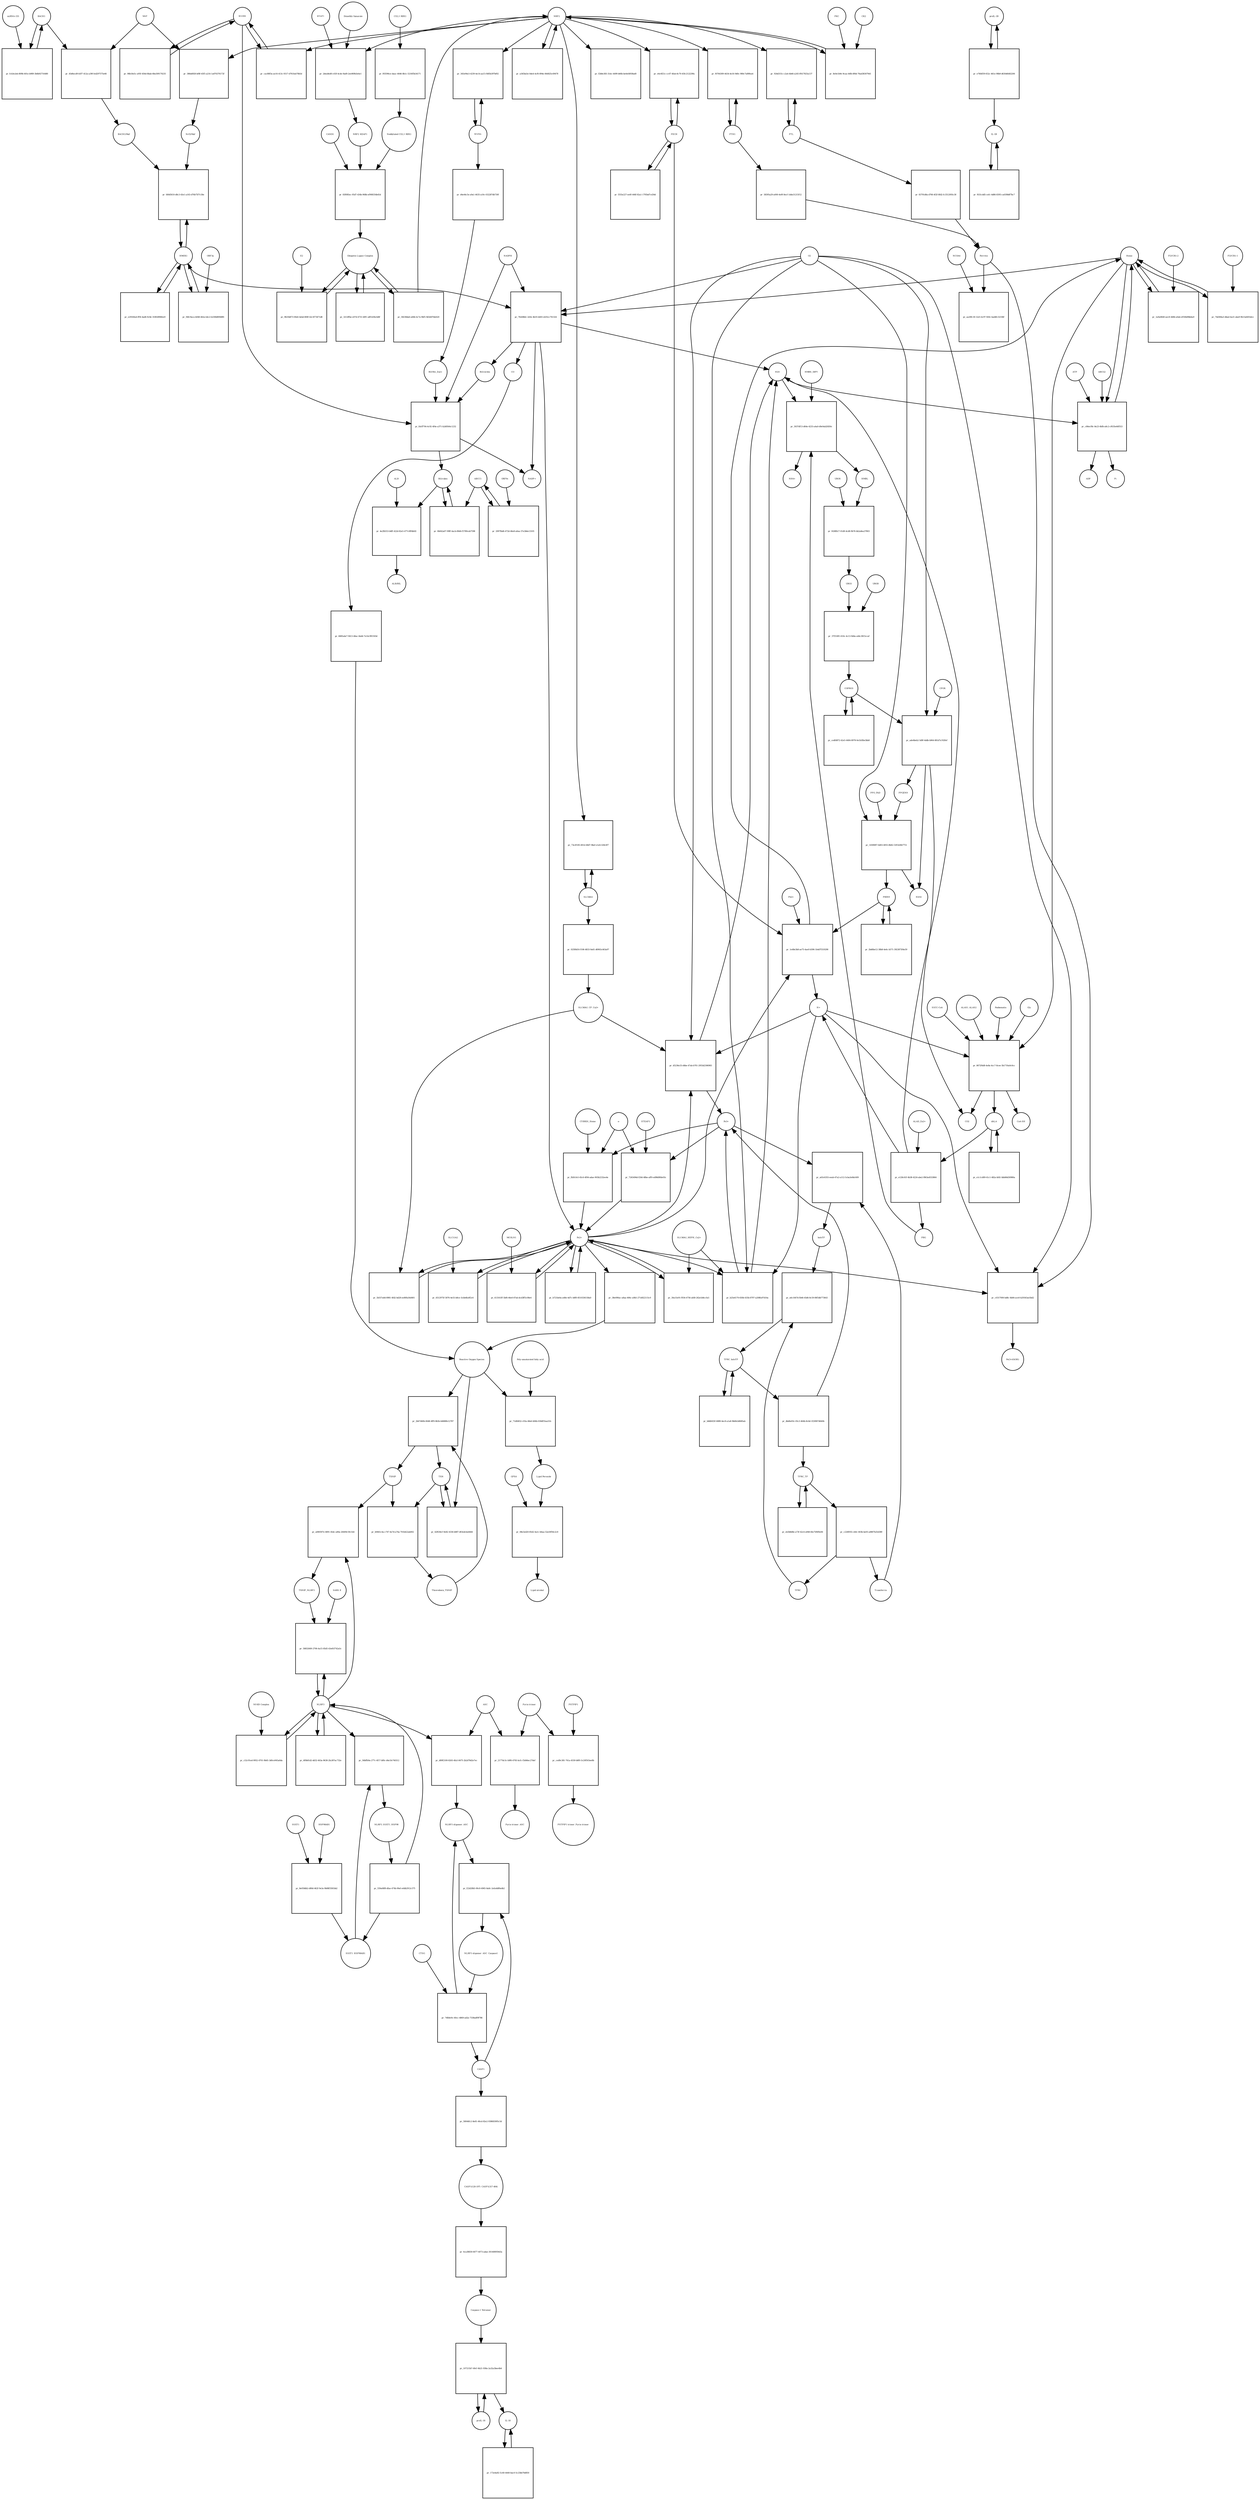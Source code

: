 strict digraph  {
Heme [annotation="urn_miriam_obo.chebi_CHEBI%3A30413", bipartite=0, cls="simple chemical", fontsize=4, label=Heme, shape=circle];
"pr_7feb9b6c-2d3e-4b35-b403-e435cc761324" [annotation="", bipartite=1, cls=process, fontsize=4, label="pr_7feb9b6c-2d3e-4b35-b403-e435cc761324", shape=square];
Biliverdin [annotation="urn_miriam_obo.chebi_CHEBI%3A17033", bipartite=0, cls="simple chemical", fontsize=4, label=Biliverdin, shape=circle];
HMOX1 [annotation="", bipartite=0, cls=macromolecule, fontsize=4, label=HMOX1, shape=circle];
O2 [annotation="urn_miriam_obo.chebi_CHEBI%3A15379", bipartite=0, cls="simple chemical", fontsize=4, label=O2, shape=circle];
NADPH [annotation="urn_miriam_obo.chebi_CHEBI%3A16474", bipartite=0, cls="simple chemical", fontsize=4, label=NADPH, shape=circle];
H2O [annotation="urn_miriam_obo.chebi_CHEBI%3A15377", bipartite=0, cls="simple chemical", fontsize=4, label=H2O, shape=circle];
"Fe2+" [annotation="urn_miriam_obo.chebi_CHEBI%3A29033", bipartite=0, cls="simple chemical", fontsize=4, label="Fe2+", shape=circle];
"NADP+" [annotation="urn_miriam_obo.chebi_CHEBI%3A18009", bipartite=0, cls="simple chemical", fontsize=4, label="NADP+", shape=circle];
CO [annotation="urn_miriam_obo.chebi_CHEBI%3A17245", bipartite=0, cls="simple chemical", fontsize=4, label=CO, shape=circle];
"pr_1a9a0640-aec8-448b-a0ab-ef504d9bb4a9" [annotation="", bipartite=1, cls=process, fontsize=4, label="pr_1a9a0640-aec8-448b-a0ab-ef504d9bb4a9", shape=square];
"FLVCR1-2" [annotation=urn_miriam_uniprot_Q9Y5Y0, bipartite=0, cls=macromolecule, fontsize=4, label="FLVCR1-2", shape=circle];
"pr_fdcff704-4c92-4f4e-a371-b2d0564c1232" [annotation="", bipartite=1, cls=process, fontsize=4, label="pr_fdcff704-4c92-4f4e-a371-b2d0564c1232", shape=square];
Bilirubin [annotation="urn_miriam_obo.chebi_CHEBI%3A16990", bipartite=0, cls="simple chemical", fontsize=4, label=Bilirubin, shape=circle];
BLVRB [annotation=urn_miriam_uniprot_P30043, bipartite=0, cls=macromolecule, fontsize=4, label=BLVRB, shape=circle];
"BLVRA_Zn2+" [annotation="urn_miriam_obo.chebi_CHEBI%3A29805|urn_miriam_uniprot_P53004", bipartite=0, cls=complex, fontsize=4, label="BLVRA_Zn2+", shape=circle];
"pr_0b042a07-99ff-4acb-89d4-f5789ceb7598" [annotation="", bipartite=1, cls=process, fontsize=4, label="pr_0b042a07-99ff-4acb-89d4-f5789ceb7598", shape=square];
ABCC1 [annotation="", bipartite=0, cls=macromolecule, fontsize=4, label=ABCC1, shape=circle];
"pr_4e2fb553-b6ff-422d-82e5-477c0ff4bfd1" [annotation="", bipartite=1, cls=process, fontsize=4, label="pr_4e2fb553-b6ff-422d-82e5-477c0ff4bfd1", shape=square];
ALB [annotation=urn_miriam_uniprot_P02768, bipartite=0, cls=macromolecule, fontsize=4, label=ALB, shape=circle];
"ALB/BIL" [annotation="urn_miriam_uniprot_P02768|urn_miriam_obo.chebi_CHEBI%3A16990", bipartite=0, cls=complex, fontsize=4, label="ALB/BIL", shape=circle];
NRF2 [annotation="", bipartite=0, cls=macromolecule, fontsize=4, label=NRF2, shape=circle];
"pr_386dd928-bf8f-45f5-a216-1a876376172f" [annotation="", bipartite=1, cls=process, fontsize=4, label="pr_386dd928-bf8f-45f5-a216-1a876376172f", shape=square];
MAF [annotation=urn_miriam_uniprot_O75444, bipartite=0, cls=macromolecule, fontsize=4, label=MAF, shape=circle];
"Nrf2/Maf" [annotation="", bipartite=0, cls=complex, fontsize=4, label="Nrf2/Maf", shape=circle];
"pr_45d6ecd9-b5f7-412a-a39f-fed297575e66" [annotation="", bipartite=1, cls=process, fontsize=4, label="pr_45d6ecd9-b5f7-412a-a39f-fed297575e66", shape=square];
BACH1 [annotation=urn_miriam_uniprot_O14867, bipartite=0, cls=macromolecule, fontsize=4, label=BACH1, shape=circle];
"BACH1/Maf" [annotation="", bipartite=0, cls=complex, fontsize=4, label="BACH1/Maf", shape=circle];
"pr_fcb3e2eb-809b-401e-b989-3b6b92716480" [annotation="", bipartite=1, cls=process, fontsize=4, label="pr_fcb3e2eb-809b-401e-b989-3b6b92716480", shape=square];
"miRNA-155" [annotation=urn_miriam_ncbigene_406947, bipartite=0, cls="nucleic acid feature", fontsize=4, label="miRNA-155", shape=circle];
"pr_fd0d5610-d8c3-43e1-a163-d76b75f7c58e" [annotation="", bipartite=1, cls=process, fontsize=4, label="pr_fd0d5610-d8c3-43e1-a163-d76b75f7c58e", shape=square];
PRIN9 [annotation="urn_miriam_obo.chebi_CHEBI%3A15430", bipartite=0, cls="simple chemical", fontsize=4, label=PRIN9, shape=circle];
"pr_1e48e3b8-ae75-4ae0-b596-1b4d7f319290" [annotation="", bipartite=1, cls=process, fontsize=4, label="pr_1e48e3b8-ae75-4ae0-b596-1b4d7f319290", shape=square];
FECH [annotation=urn_miriam_uniprot_P22830, bipartite=0, cls=macromolecule, fontsize=4, label=FECH, shape=circle];
"Pb2+" [annotation="urn_miriam_obo.chebi_CHEBI%3A27889", bipartite=0, cls="simple chemical", fontsize=4, label="Pb2+", shape=circle];
"H+" [annotation="urn_miriam_obo.chebi_CHEBI%3A15378", bipartite=0, cls="simple chemical", fontsize=4, label="H+", shape=circle];
"SUCC-CoA" [annotation="urn_miriam_obo.chebi_CHEBI%3A57292", bipartite=0, cls="simple chemical", fontsize=4, label="SUCC-CoA", shape=circle];
"pr_8672f4d8-4e8a-4cc7-8cee-5b1716a0c0cc" [annotation="", bipartite=1, cls=process, fontsize=4, label="pr_8672f4d8-4e8a-4cc7-8cee-5b1716a0c0cc", shape=square];
dALA [annotation="urn_miriam_obo.chebi_CHEBI%3A356416", bipartite=0, cls="simple chemical", fontsize=4, label=dALA, shape=circle];
ALAS1_ALAS2 [annotation="urn_miriam_uniprot_P13196|urn_miriam_uniprot_P22557", bipartite=0, cls=complex, fontsize=4, label=ALAS1_ALAS2, shape=circle];
Panhematin [annotation="urn_miriam_obo.chebi_CHEBI%3A50385", bipartite=0, cls="simple chemical", fontsize=4, label=Panhematin, shape=circle];
Gly [annotation="urn_miriam_obo.chebi_CHEBI%3A57305", bipartite=0, cls="simple chemical", fontsize=4, label=Gly, shape=circle];
"CoA-SH" [annotation="urn_miriam_obo.chebi_CHEBI%3A15346", bipartite=0, cls="simple chemical", fontsize=4, label="CoA-SH", shape=circle];
CO2 [annotation="urn_miriam_obo.chebi_CHEBI%3A16526", bipartite=0, cls="simple chemical", fontsize=4, label=CO2, shape=circle];
"pr_2dea8ed0-c63f-4cde-9ad9-2ee069b3e4e1" [annotation="", bipartite=1, cls=process, fontsize=4, label="pr_2dea8ed0-c63f-4cde-9ad9-2ee069b3e4e1", shape=square];
KEAP1 [annotation=urn_miriam_uniprot_Q14145, bipartite=0, cls=macromolecule, fontsize=4, label=KEAP1, shape=circle];
NRF2_KEAP1 [annotation="urn_miriam_uniprot_Q14145|urn_miriam_uniprot_Q16236", bipartite=0, cls=complex, fontsize=4, label=NRF2_KEAP1, shape=circle];
"Dimethly fumarate" [annotation="urn_miriam_obo.chebi_CHEBI%3A76004", bipartite=0, cls="simple chemical", fontsize=4, label="Dimethly fumarate", shape=circle];
"Ubiquitin Ligase Complex" [annotation="urn_miriam_uniprot_Q14145|urn_miriam_uniprot_Q15843|urn_miriam_uniprot_Q13618|urn_miriam_uniprot_P62877|urn_miriam_uniprot_Q16236|urn_miriam_uniprot_P0CG48|urn_miriam_pubmed_19940261|urn_miriam_interpro_IPR000608", bipartite=0, cls=complex, fontsize=4, label="Ubiquitin Ligase Complex", shape=circle];
"pr_3212ffbe-e07d-4731-b9f1-a8f1d3fa5d6f" [annotation="", bipartite=1, cls=process, fontsize=4, label="pr_3212ffbe-e07d-4731-b9f1-a8f1d3fa5d6f", shape=square];
"pr_e128c61f-4b38-4224-abe2-f863a4553864" [annotation="", bipartite=1, cls=process, fontsize=4, label="pr_e128c61f-4b38-4224-abe2-f863a4553864", shape=square];
PBG [annotation="urn_miriam_obo.chebi_CHEBI%3A58126", bipartite=0, cls="simple chemical", fontsize=4, label=PBG, shape=circle];
"ALAD_Zn2+" [annotation="urn_miriam_uniprot_P13716|urn_miriam_obo.chebi_CHEBI%3A29105", bipartite=0, cls=complex, fontsize=4, label="ALAD_Zn2+", shape=circle];
"pr_3037df13-d64e-4233-a4a0-d0e9ab2fd50c" [annotation="", bipartite=1, cls=process, fontsize=4, label="pr_3037df13-d64e-4233-a4a0-d0e9ab2fd50c", shape=square];
HMBL [annotation="urn_miriam_obo.chebi_CHEBI%3A57845", bipartite=0, cls="simple chemical", fontsize=4, label=HMBL, shape=circle];
HMBS_DIPY [annotation="urn_miriam_obo.chebi_CHEBI%3A36319|urn_miriam_uniprot_P08397", bipartite=0, cls=complex, fontsize=4, label=HMBS_DIPY, shape=circle];
"NH4+" [annotation="urn_miriam_obo.chebi_CHEBI%3A28938", bipartite=0, cls="simple chemical", fontsize=4, label="NH4+", shape=circle];
"pr_f438fb17-01d9-4cd8-9b76-bb2a8ea37803" [annotation="", bipartite=1, cls=process, fontsize=4, label="pr_f438fb17-01d9-4cd8-9b76-bb2a8ea37803", shape=square];
URO3 [annotation="urn_miriam_obo.chebi_CHEBI%3A15437", bipartite=0, cls="simple chemical", fontsize=4, label=URO3, shape=circle];
UROS [annotation=urn_miriam_uniprot_P10746, bipartite=0, cls=macromolecule, fontsize=4, label=UROS, shape=circle];
"pr_37f318f1-610c-4c13-9d4a-a44c3815ccaf" [annotation="", bipartite=1, cls=process, fontsize=4, label="pr_37f318f1-610c-4c13-9d4a-a44c3815ccaf", shape=square];
COPRO3 [annotation="urn_miriam_obo.chebi_CHEBI%3A15439", bipartite=0, cls="simple chemical", fontsize=4, label=COPRO3, shape=circle];
UROD [annotation=urn_miriam_uniprot_P06132, bipartite=0, cls=macromolecule, fontsize=4, label=UROD, shape=circle];
"pr_ade4beb2-5d9f-4ddb-b964-881d7a7d3fef" [annotation="", bipartite=1, cls=process, fontsize=4, label="pr_ade4beb2-5d9f-4ddb-b964-881d7a7d3fef", shape=square];
PPGEN9 [annotation="urn_miriam_obo.chebi_CHEBI%3A15435", bipartite=0, cls="simple chemical", fontsize=4, label=PPGEN9, shape=circle];
CPOX [annotation=urn_miriam_uniprot_P36551, bipartite=0, cls=macromolecule, fontsize=4, label=CPOX, shape=circle];
H2O2 [annotation="urn_miriam_obo.chebi_CHEBI%3A16240", bipartite=0, cls="simple chemical", fontsize=4, label=H2O2, shape=circle];
"pr_145f6f87-6d03-4055-8b82-53f1b36b7751" [annotation="", bipartite=1, cls=process, fontsize=4, label="pr_145f6f87-6d03-4055-8b82-53f1b36b7751", shape=square];
PPO_FAD [annotation="urn_miriam_obo.chebi_CHEBI%3A16238|urn_miriam_uniprot_P50336", bipartite=0, cls=complex, fontsize=4, label=PPO_FAD, shape=circle];
"pr_a345ba5e-0de4-4cf6-894e-844825c69478" [annotation="", bipartite=1, cls=process, fontsize=4, label="pr_a345ba5e-0de4-4cf6-894e-844825c69478", shape=square];
"pr_e1c1cd09-41c1-482a-bfd1-bbb86d30980a" [annotation="", bipartite=1, cls="uncertain process", fontsize=4, label="pr_e1c1cd09-41c1-482a-bfd1-bbb86d30980a", shape=square];
"pr_cedfd872-42e5-4404-8978-0e1b5fbe3bb8" [annotation="", bipartite=1, cls="uncertain process", fontsize=4, label="pr_cedfd872-42e5-4404-8978-0e1b5fbe3bb8", shape=square];
"pr_2bd6be12-38b8-4e6c-b571-3923873f4e59" [annotation="", bipartite=1, cls="uncertain process", fontsize=4, label="pr_2bd6be12-38b8-4e6c-b571-3923873f4e59", shape=square];
"Poly-unsaturated fatty acid" [annotation="urn_miriam_obo.chebi_CHEBI%3A26208", bipartite=0, cls="simple chemical", fontsize=4, label="Poly-unsaturated fatty acid", shape=circle];
"pr_71dfd652-c93a-48e6-b94b-030df55aa51b" [annotation="", bipartite=1, cls=process, fontsize=4, label="pr_71dfd652-c93a-48e6-b94b-030df55aa51b", shape=square];
"Lipid Peroxide" [annotation="urn_miriam_obo.chebi_CHEBI%3A61051", bipartite=0, cls="simple chemical", fontsize=4, label="Lipid Peroxide", shape=circle];
"Reactive Oxygen Species" [annotation="urn_miriam_obo.chebi_CHEBI%3A26523", bipartite=0, cls="simple chemical", fontsize=4, label="Reactive Oxygen Species", shape=circle];
"pr_c0317000-bd8c-4b84-ace0-b29343ae5bd2" [annotation="", bipartite=1, cls=process, fontsize=4, label="pr_c0317000-bd8c-4b84-ace0-b29343ae5bd2", shape=square];
"Fe(3+)O(OH)" [annotation="urn_miriam_obo.chebi_CHEBI%3A78619", bipartite=0, cls="simple chemical", fontsize=4, label="Fe(3+)O(OH)", shape=circle];
Ferritin [annotation=urn_miriam_uniprot_P02794, bipartite=0, cls=complex, fontsize=4, label=Ferritin, shape=circle];
"pr_5b557a8d-8981-4fd2-bd28-ee80fa56d401" [annotation="", bipartite=1, cls=process, fontsize=4, label="pr_5b557a8d-8981-4fd2-bd28-ee80fa56d401", shape=square];
"SLC40A1_CP_Cu2+" [annotation="urn_miriam_uniprot_P00450|urn_miriam_uniprot_Q9NP59|urn_miriam_obo.chebi_CHEBI%3A29036", bipartite=0, cls=complex, fontsize=4, label="SLC40A1_CP_Cu2+", shape=circle];
"pr_d5236e33-d4be-47ab-b701-2955d2306983" [annotation="", bipartite=1, cls=process, fontsize=4, label="pr_d5236e33-d4be-47ab-b701-2955d2306983", shape=square];
"Fe3+" [annotation="urn_miriam_obo.chebi_CHEBI%3A29034", bipartite=0, cls="simple chemical", fontsize=4, label="Fe3+", shape=circle];
SLC40A1 [annotation=urn_miriam_ncbigene_30061, bipartite=0, cls="nucleic acid feature", fontsize=4, label=SLC40A1, shape=circle];
"pr_73e3f185-601d-48d7-9bef-e1efc328c0f7" [annotation="", bipartite=1, cls=process, fontsize=4, label="pr_73e3f185-601d-48d7-9bef-e1efc328c0f7", shape=square];
FTH1 [annotation=urn_miriam_ncbigene_2495, bipartite=0, cls="nucleic acid feature", fontsize=4, label=FTH1, shape=circle];
"pr_f6764309-4434-4e16-9d0c-980c7a89fea4" [annotation="", bipartite=1, cls=process, fontsize=4, label="pr_f6764309-4434-4e16-9d0c-980c7a89fea4", shape=square];
FTL [annotation=urn_miriam_ncbigene_2512, bipartite=0, cls="nucleic acid feature", fontsize=4, label=FTL, shape=circle];
"pr_924d315c-c2a4-4b46-a245-ff417825a137" [annotation="", bipartite=1, cls=process, fontsize=4, label="pr_924d315c-c2a4-4b46-a245-ff417825a137", shape=square];
"pr_38395a29-a000-4e9f-8ecf-1dde31215f12" [annotation="", bipartite=1, cls=process, fontsize=4, label="pr_38395a29-a000-4e9f-8ecf-1dde31215f12", shape=square];
"pr_83791d8a-d766-4f2f-8fd2-fc3512093c38" [annotation="", bipartite=1, cls=process, fontsize=4, label="pr_83791d8a-d766-4f2f-8fd2-fc3512093c38", shape=square];
"pr_e6c6f21c-cc67-4fab-8c70-45fc212229fa" [annotation="", bipartite=1, cls=process, fontsize=4, label="pr_e6c6f21c-cc67-4fab-8c70-45fc212229fa", shape=square];
"pr_f355e227-ee0f-446f-82a1-1795bd7cd34d" [annotation="", bipartite=1, cls=process, fontsize=4, label="pr_f355e227-ee0f-446f-82a1-1795bd7cd34d", shape=square];
"pr_e29160a4-fff4-4ad6-9c8e-31802896fee9" [annotation="", bipartite=1, cls=process, fontsize=4, label="pr_e29160a4-fff4-4ad6-9c8e-31802896fee9", shape=square];
BLVRA [annotation=urn_miriam_ncbigene_644, bipartite=0, cls="nucleic acid feature", fontsize=4, label=BLVRA, shape=circle];
"pr_345e94e3-4239-4e14-aa15-f485b397bf02" [annotation="", bipartite=1, cls=process, fontsize=4, label="pr_345e94e3-4239-4e14-aa15-f485b397bf02", shape=square];
"pr_cac88f3a-ae16-413c-9317-d761fab70b5d" [annotation="", bipartite=1, cls=process, fontsize=4, label="pr_cac88f3a-ae16-413c-9317-d761fab70b5d", shape=square];
"pr_98b18e5c-a95f-456d-8bab-68a509170235" [annotation="", bipartite=1, cls=process, fontsize=4, label="pr_98b18e5c-a95f-456d-8bab-68a509170235", shape=square];
"pr_d4e44c5e-a9a1-4635-a10c-032287db730f" [annotation="", bipartite=1, cls=process, fontsize=4, label="pr_d4e44c5e-a9a1-4635-a10c-032287db730f", shape=square];
"pr_025f8d16-f106-4833-9a61-d6963c463a97" [annotation="", bipartite=1, cls=process, fontsize=4, label="pr_025f8d16-f106-4833-9a61-d6963c463a97", shape=square];
"pr_aa20fc18-12e5-4c97-920c-bad4fc32336f" [annotation="", bipartite=1, cls=process, fontsize=4, label="pr_aa20fc18-12e5-4c97-920c-bad4fc32336f", shape=square];
NCOA4 [annotation=urn_miriam_uniprot_Q13772, bipartite=0, cls=macromolecule, fontsize=4, label=NCOA4, shape=circle];
"pr_fb5fcfe5-45c6-4f04-adae-903b2232ee4e" [annotation="", bipartite=1, cls=process, fontsize=4, label="pr_fb5fcfe5-45c6-4f04-adae-903b2232ee4e", shape=square];
CYBRD1_Heme [annotation="urn_miriam_uniprot_Q53TN4|urn_miriam_obo.chebi_CHEBI%3A30413", bipartite=0, cls=complex, fontsize=4, label=CYBRD1_Heme, shape=circle];
"e-" [annotation="urn_miriam_obo.chebi_CHEBI%3A10545", bipartite=0, cls="simple chemical", fontsize=4, label="e-", shape=circle];
"pr_6512975f-5876-4e55-b8ce-5cbb4fa0f2c6" [annotation="", bipartite=1, cls=process, fontsize=4, label="pr_6512975f-5876-4e55-b8ce-5cbb4fa0f2c6", shape=square];
SLC11A2 [annotation=urn_miriam_uniprot_P49281, bipartite=0, cls=macromolecule, fontsize=4, label=SLC11A2, shape=circle];
"pr_08e3ed20-85d2-4a1c-b6aa-52a50f56c2c8" [annotation="", bipartite=1, cls=process, fontsize=4, label="pr_08e3ed20-85d2-4a1c-b6aa-52a50f56c2c8", shape=square];
"Lipid alcohol" [annotation="urn_miriam_obo.chebi_CHEBI%3A24026", bipartite=0, cls="simple chemical", fontsize=4, label="Lipid alcohol", shape=circle];
GPX4 [annotation=urn_miriam_uniprot_P36969, bipartite=0, cls=macromolecule, fontsize=4, label=GPX4, shape=circle];
"pr_94fc9aca-b048-462a-b4c2-b230b80948f6" [annotation="", bipartite=1, cls=process, fontsize=4, label="pr_94fc9aca-b048-462a-b4c2-b230b80948f6", shape=square];
ORF3a [annotation="urn_miriam_uniprot_P0DTC3|urn_miriam_taxonomy_2697049", bipartite=0, cls=macromolecule, fontsize=4, label=ORF3a, shape=circle];
"pr_38e090ac-a8aa-406c-a9b5-271d022115c9" [annotation="", bipartite=1, cls=process, fontsize=4, label="pr_38e090ac-a8aa-406c-a9b5-271d022115c9", shape=square];
"pr_2097fbd6-472d-46e8-a6ea-57e3b6e13105" [annotation="", bipartite=1, cls=process, fontsize=4, label="pr_2097fbd6-472d-46e8-a6ea-57e3b6e13105", shape=square];
ORF9c [annotation=urn_miriam_taxonomy_2697049, bipartite=0, cls=macromolecule, fontsize=4, label=ORF9c, shape=circle];
CUL3_RBX1 [annotation="urn_miriam_uniprot_Q13618|urn_miriam_uniprot_P62877", bipartite=0, cls=complex, fontsize=4, label=CUL3_RBX1, shape=circle];
"pr_f65596ce-daac-4646-8b1c-5216f5b34171" [annotation="", bipartite=1, cls=process, fontsize=4, label="pr_f65596ce-daac-4646-8b1c-5216f5b34171", shape=square];
"Neddylated CUL3_RBX1" [annotation="urn_miriam_uniprot_Q15843|urn_miriam_uniprot_Q13618|urn_miriam_uniprot_P62877", bipartite=0, cls=complex, fontsize=4, label="Neddylated CUL3_RBX1", shape=circle];
"pr_f2b8e383-31dc-4499-b66b-be0efd938ad0" [annotation="", bipartite=1, cls=process, fontsize=4, label="pr_f2b8e383-31dc-4499-b66b-be0efd938ad0", shape=square];
"pr_83f085ec-95d7-434b-968b-ef908354b45d" [annotation="", bipartite=1, cls=process, fontsize=4, label="pr_83f085ec-95d7-434b-968b-ef908354b45d", shape=square];
CAND1 [annotation=urn_miriam_uniprot_Q86VP6, bipartite=0, cls=macromolecule, fontsize=4, label=CAND1, shape=circle];
E2 [annotation=urn_miriam_interpro_IPR000608, bipartite=0, cls=macromolecule, fontsize=4, label=E2, shape=circle];
"pr_9625b873-00e6-4ebd-800f-42c5f73471d8" [annotation="", bipartite=1, cls=process, fontsize=4, label="pr_9625b873-00e6-4ebd-800f-42c5f73471d8", shape=square];
"pr_8e0e1b9e-9caa-44fb-8f6d-76ad383079d1" [annotation="", bipartite=1, cls=process, fontsize=4, label="pr_8e0e1b9e-9caa-44fb-8f6d-76ad383079d1", shape=square];
PKC [annotation="urn_miriam_pubmed_12198130|urn_miriam_interpro_IPR012233", bipartite=0, cls=macromolecule, fontsize=4, label=PKC, shape=circle];
CK2 [annotation="", bipartite=0, cls=macromolecule, fontsize=4, label=CK2, shape=circle];
"pr_74d384a3-dbad-4a21-aba9-9b13afd55dce" [annotation="", bipartite=1, cls=process, fontsize=4, label="pr_74d384a3-dbad-4a21-aba9-9b13afd55dce", shape=square];
"FLVCR1-1" [annotation=urn_miriam_uniprot_Q9Y5Y0, bipartite=0, cls=macromolecule, fontsize=4, label="FLVCR1-1", shape=circle];
"pr_c86ecf8c-8e23-4bfb-a8c2-cf635e46f553" [annotation="", bipartite=1, cls=process, fontsize=4, label="pr_c86ecf8c-8e23-4bfb-a8c2-cf635e46f553", shape=square];
ABCG2 [annotation=urn_miriam_uniprot_Q9UNQ0, bipartite=0, cls="macromolecule multimer", fontsize=4, label=ABCG2, shape=circle];
ATP [annotation="urn_miriam_obo.chebi_CHEBI%3A30616", bipartite=0, cls="simple chemical", fontsize=4, label=ATP, shape=circle];
Pi [annotation="urn_miriam_obo.chebi_CHEBI%3A18367", bipartite=0, cls="simple chemical", fontsize=4, label=Pi, shape=circle];
ADP [annotation="urn_miriam_obo.chebi_CHEBI%3A456216", bipartite=0, cls="simple chemical", fontsize=4, label=ADP, shape=circle];
"pr_30a15e91-f934-4756-afd0-262e5d4ccfa5" [annotation="", bipartite=1, cls=process, fontsize=4, label="pr_30a15e91-f934-4756-afd0-262e5d4ccfa5", shape=square];
"SLC40A1_HEPH_Cu2+" [annotation="urn_miriam_uniprot_Q9BQS7|urn_miriam_uniprot_Q9NP59|urn_miriam_obo.chebi_CHEBI%3A28694", bipartite=0, cls=complex, fontsize=4, label="SLC40A1_HEPH_Cu2+", shape=circle];
"pr_b25e6170-650b-435b-8797-a208fa97d16a" [annotation="", bipartite=1, cls=process, fontsize=4, label="pr_b25e6170-650b-435b-8797-a208fa97d16a", shape=square];
"pr_a63c6355-eeab-47a2-a112-5cba3e8dc609" [annotation="", bipartite=1, cls=process, fontsize=4, label="pr_a63c6355-eeab-47a2-a112-5cba3e8dc609", shape=square];
Transferrin [annotation=urn_miriam_uniprot_P02787, bipartite=0, cls=macromolecule, fontsize=4, label=Transferrin, shape=circle];
holoTF [annotation="urn_miriam_uniprot_P02787|urn_miriam_obo.chebi_CHEBI%3A29034", bipartite=0, cls=complex, fontsize=4, label=holoTF, shape=circle];
TFRC [annotation=urn_miriam_uniprot_P02786, bipartite=0, cls="macromolecule multimer", fontsize=4, label=TFRC, shape=circle];
"pr_a6c1667d-fb46-45d6-8c59-80f3db773643" [annotation="", bipartite=1, cls=process, fontsize=4, label="pr_a6c1667d-fb46-45d6-8c59-80f3db773643", shape=square];
TFRC_holoTF [annotation="urn_miriam_uniprot_P02787|urn_miriam_obo.chebi_CHEBI%3A29034|urn_miriam_uniprot_P02786", bipartite=0, cls=complex, fontsize=4, label=TFRC_holoTF, shape=circle];
"pr_b8db925f-6889-4ec8-a1a8-9b68cb8685ab" [annotation="", bipartite=1, cls=process, fontsize=4, label="pr_b8db925f-6889-4ec8-a1a8-9b68cb8685ab", shape=square];
"pr_dbd6e93c-05c3-464b-8c6d-1f20907d640b" [annotation="", bipartite=1, cls=process, fontsize=4, label="pr_dbd6e93c-05c3-464b-8c6d-1f20907d640b", shape=square];
TFRC_TF [annotation="urn_miriam_uniprot_P02787|urn_miriam_uniprot_P02786", bipartite=0, cls=complex, fontsize=4, label=TFRC_TF, shape=circle];
"pr_7245494d-f20d-48be-aff0-ed98d9fde03c" [annotation="", bipartite=1, cls=process, fontsize=4, label="pr_7245494d-f20d-48be-aff0-ed98d9fde03c", shape=square];
STEAP3 [annotation=urn_miriam_uniprot_Q658P3, bipartite=0, cls=macromolecule, fontsize=4, label=STEAP3, shape=circle];
"pr_613161ff-5bf6-46e0-87ab-dcd3ff5c08e4" [annotation="", bipartite=1, cls=process, fontsize=4, label="pr_613161ff-5bf6-46e0-87ab-dcd3ff5c08e4", shape=square];
MCOLN1 [annotation=urn_miriam_uniprot_Q9GZU1, bipartite=0, cls=macromolecule, fontsize=4, label=MCOLN1, shape=circle];
"pr_b721be0a-a48e-4d7c-b8f0-8510336158a0" [annotation="", bipartite=1, cls=process, fontsize=4, label="pr_b721be0a-a48e-4d7c-b8f0-8510336158a0", shape=square];
"pr_eb3b8d8e-a73f-42c4-a948-6fa75f6f0e06" [annotation="", bipartite=1, cls=process, fontsize=4, label="pr_eb3b8d8e-a73f-42c4-a948-6fa75f6f0e06", shape=square];
"pr_c226f055-cb0c-403b-be05-a8807b25d389" [annotation="", bipartite=1, cls=process, fontsize=4, label="pr_c226f055-cb0c-403b-be05-a8807b25d389", shape=square];
"pr_58238da6-a66b-4c7a-9bf5-9d3d47fde620" [annotation="", bipartite=1, cls=process, fontsize=4, label="pr_58238da6-a66b-4c7a-9bf5-9d3d47fde620", shape=square];
Thioredoxin_TXNIP [annotation="urn_miriam_uniprot_P10599|urn_miriam_uniprot_Q9H3M7", bipartite=0, cls=complex, fontsize=4, label=Thioredoxin_TXNIP, shape=circle];
"pr_2b67d40b-0648-4ff9-8b5b-6d688fe12787" [annotation="", bipartite=1, cls=process, fontsize=4, label="pr_2b67d40b-0648-4ff9-8b5b-6d688fe12787", shape=square];
TXNIP [annotation=urn_miriam_uniprot_Q9H3M7, bipartite=0, cls=macromolecule, fontsize=4, label=TXNIP, shape=circle];
TXN [annotation=urn_miriam_uniprot_P10599, bipartite=0, cls=macromolecule, fontsize=4, label=TXN, shape=circle];
NLRP3 [annotation=urn_miriam_uniprot_Q96P20, bipartite=0, cls=macromolecule, fontsize=4, label=NLRP3, shape=circle];
"pr_c52c91ed-9952-4701-9b65-3d0ce945a0da" [annotation="", bipartite=1, cls=process, fontsize=4, label="pr_c52c91ed-9952-4701-9b65-3d0ce945a0da", shape=square];
"Nf-KB Complex" [annotation="urn_miriam_uniprot_P19838|urn_miriam_uniprot_Q04206|urn_miriam_uniprot_Q00653", bipartite=0, cls=complex, fontsize=4, label="Nf-KB Complex", shape=circle];
"pr_4f0b81d2-dd32-463a-9638-2fa387ac732e" [annotation="", bipartite=1, cls=process, fontsize=4, label="pr_4f0b81d2-dd32-463a-9638-2fa387ac732e", shape=square];
"pr_42f636cf-9e82-4336-b887-d03edcbeb9d4" [annotation="", bipartite=1, cls=process, fontsize=4, label="pr_42f636cf-9e82-4336-b887-d03edcbeb9d4", shape=square];
"pr_b9461c4a-c747-4e7d-a74a-701b422ab002" [annotation="", bipartite=1, cls=process, fontsize=4, label="pr_b9461c4a-c747-4e7d-a74a-701b422ab002", shape=square];
HSP90AB1 [annotation=urn_miriam_uniprot_P08238, bipartite=0, cls=macromolecule, fontsize=4, label=HSP90AB1, shape=circle];
"pr_8e058db2-d80d-462f-9e3a-9b88f3581bb2" [annotation="", bipartite=1, cls=process, fontsize=4, label="pr_8e058db2-d80d-462f-9e3a-9b88f3581bb2", shape=square];
SUGT1 [annotation=urn_miriam_uniprot_Q9Y2Z0, bipartite=0, cls=macromolecule, fontsize=4, label=SUGT1, shape=circle];
SUGT1_HSP90AB1 [annotation="urn_miriam_uniprot_P08238|urn_miriam_uniprot_Q9Y2Z0", bipartite=0, cls=complex, fontsize=4, label=SUGT1_HSP90AB1, shape=circle];
"pr_56bffb9a-277c-4f17-bf8c-d4e1fe740312" [annotation="", bipartite=1, cls=process, fontsize=4, label="pr_56bffb9a-277c-4f17-bf8c-d4e1fe740312", shape=square];
NLRP3_SUGT1_HSP90 [annotation="urn_miriam_uniprot_P08238|urn_miriam_uniprot_Q96P20|urn_miriam_uniprot_Q9Y2Z0", bipartite=0, cls=complex, fontsize=4, label=NLRP3_SUGT1_HSP90, shape=circle];
"pr_a080597e-4891-45dc-a80a-26409c59c1b4" [annotation="", bipartite=1, cls=process, fontsize=4, label="pr_a080597e-4891-45dc-a80a-26409c59c1b4", shape=square];
TXNIP_NLRP3 [annotation="urn_miriam_uniprot_Q9H3M7|urn_miriam_uniprot_Q96P20", bipartite=0, cls=complex, fontsize=4, label=TXNIP_NLRP3, shape=circle];
"pr_d89f2100-8265-4fa5-8475-2b2d78d2e7ec" [annotation="", bipartite=1, cls=process, fontsize=4, label="pr_d89f2100-8265-4fa5-8475-2b2d78d2e7ec", shape=square];
ASC [annotation=urn_miriam_uniprot_Q9ULZ3, bipartite=0, cls=macromolecule, fontsize=4, label=ASC, shape=circle];
"NLRP3 oligomer_ASC" [annotation="urn_miriam_uniprot_Q9ULZ3|urn_miriam_obo.chebi_CHEBI%3A36080", bipartite=0, cls=complex, fontsize=4, label="NLRP3 oligomer_ASC", shape=circle];
"pr_f22d28b5-00c8-4965-8a8c-2efa4d89a4b2" [annotation="", bipartite=1, cls=process, fontsize=4, label="pr_f22d28b5-00c8-4965-8a8c-2efa4d89a4b2", shape=square];
CASP1 [annotation=urn_miriam_uniprot_P29466, bipartite=0, cls=macromolecule, fontsize=4, label=CASP1, shape=circle];
"NLRP3 oligomer_ASC_Caspase1" [annotation="urn_miriam_uniprot_P29466|urn_miriam_uniprot_Q9ULZ3", bipartite=0, cls=complex, fontsize=4, label="NLRP3 oligomer_ASC_Caspase1", shape=circle];
"pr_2177dc5c-b9f6-4765-bcfc-f3d46ec27def" [annotation="", bipartite=1, cls=process, fontsize=4, label="pr_2177dc5c-b9f6-4765-bcfc-f3d46ec27def", shape=square];
"Pyrin trimer" [annotation=urn_miriam_uniprot_O15553, bipartite=0, cls=complex, fontsize=4, label="Pyrin trimer", shape=circle];
"Pyrin trimer_ASC" [annotation="urn_miriam_uniprot_O15553|urn_miriam_uniprot_Q9ULZ3", bipartite=0, cls=complex, fontsize=4, label="Pyrin trimer_ASC", shape=circle];
"pr_ced9c381-741a-4559-b8f0-3c20f503ee8b" [annotation="", bipartite=1, cls=process, fontsize=4, label="pr_ced9c381-741a-4559-b8f0-3c20f503ee8b", shape=square];
PSTPIP1 [annotation=urn_miriam_uniprot_O43586, bipartite=0, cls="macromolecule multimer", fontsize=4, label=PSTPIP1, shape=circle];
"PSTPIP1 trimer_Pyrin trimer" [annotation="urn_miriam_uniprot_O15553|urn_miriam_uniprot_O43586", bipartite=0, cls=complex, fontsize=4, label="PSTPIP1 trimer_Pyrin trimer", shape=circle];
"pr_74fbfe9c-60cc-4869-ad2a-7338adf9f786" [annotation="", bipartite=1, cls=process, fontsize=4, label="pr_74fbfe9c-60cc-4869-ad2a-7338adf9f786", shape=square];
CTSG [annotation=urn_miriam_uniprot_P08311, bipartite=0, cls=macromolecule, fontsize=4, label=CTSG, shape=circle];
"pr_58044fc2-8e81-46cd-82e2-938683095c5d" [annotation="", bipartite=1, cls=process, fontsize=4, label="pr_58044fc2-8e81-46cd-82e2-938683095c5d", shape=square];
"CASP1(120-197)_CASP1(317-404)" [annotation=urn_miriam_uniprot_P29466, bipartite=0, cls=complex, fontsize=4, label="CASP1(120-197)_CASP1(317-404)", shape=circle];
"pr_6ca38830-6677-4073-adae-301408959d3a" [annotation="", bipartite=1, cls=process, fontsize=4, label="pr_6ca38830-6677-4073-adae-301408959d3a", shape=square];
"Caspase-1 Tetramer" [annotation=urn_miriam_uniprot_P29466, bipartite=0, cls="complex multimer", fontsize=4, label="Caspase-1 Tetramer", shape=circle];
"proIL-1B" [annotation=urn_miriam_uniprot_P01584, bipartite=0, cls=macromolecule, fontsize=4, label="proIL-1B", shape=circle];
"pr_e76fdf39-652c-461e-98b9-d630d6482206" [annotation="", bipartite=1, cls=process, fontsize=4, label="pr_e76fdf39-652c-461e-98b9-d630d6482206", shape=square];
"IL-1B" [annotation=urn_miriam_uniprot_P01584, bipartite=0, cls=macromolecule, fontsize=4, label="IL-1B", shape=circle];
"pr_f631cdd5-cefc-4d86-8395-ca039b8f7bc7" [annotation="", bipartite=1, cls="omitted process", fontsize=4, label="pr_f631cdd5-cefc-4d86-8395-ca039b8f7bc7", shape=square];
"pr_58832669-2706-4a15-85d5-43e81f742a5c" [annotation="", bipartite=1, cls=process, fontsize=4, label="pr_58832669-2706-4a15-85d5-43e81f742a5c", shape=square];
"SARS E" [annotation=urn_miriam_uniprot_P59637, bipartite=0, cls=macromolecule, fontsize=4, label="SARS E", shape=circle];
"proIL-18" [annotation=urn_miriam_uniprot_Q14116, bipartite=0, cls=macromolecule, fontsize=4, label="proIL-18", shape=circle];
"pr_107215b7-49cf-4b21-938a-2a32a3bee4b4" [annotation="", bipartite=1, cls=process, fontsize=4, label="pr_107215b7-49cf-4b21-938a-2a32a3bee4b4", shape=square];
"IL-18" [annotation=urn_miriam_uniprot_Q14116, bipartite=0, cls=macromolecule, fontsize=4, label="IL-18", shape=circle];
"pr_172e4a82-5c40-4440-bac0-5c23bb76d850" [annotation="", bipartite=1, cls="omitted process", fontsize=4, label="pr_172e4a82-5c40-4440-bac0-5c23bb76d850", shape=square];
"pr_6685a4e7-9413-46ac-8ab6-7e14c991503d" [annotation="", bipartite=1, cls=process, fontsize=4, label="pr_6685a4e7-9413-46ac-8ab6-7e14c991503d", shape=square];
"pr_559a68f8-dfae-474b-90ef-e6db2912c575" [annotation="", bipartite=1, cls=process, fontsize=4, label="pr_559a68f8-dfae-474b-90ef-e6db2912c575", shape=square];
Heme -> "pr_7feb9b6c-2d3e-4b35-b403-e435cc761324"  [annotation="", interaction_type=consumption];
Heme -> "pr_1a9a0640-aec8-448b-a0ab-ef504d9bb4a9"  [annotation="", interaction_type=consumption];
Heme -> "pr_8672f4d8-4e8a-4cc7-8cee-5b1716a0c0cc"  [annotation=urn_miriam_pubmed_25446301, interaction_type=inhibition];
Heme -> "pr_74d384a3-dbad-4a21-aba9-9b13afd55dce"  [annotation="", interaction_type=consumption];
Heme -> "pr_c86ecf8c-8e23-4bfb-a8c2-cf635e46f553"  [annotation="", interaction_type=consumption];
"pr_7feb9b6c-2d3e-4b35-b403-e435cc761324" -> Biliverdin  [annotation="", interaction_type=production];
"pr_7feb9b6c-2d3e-4b35-b403-e435cc761324" -> H2O  [annotation="", interaction_type=production];
"pr_7feb9b6c-2d3e-4b35-b403-e435cc761324" -> "Fe2+"  [annotation="", interaction_type=production];
"pr_7feb9b6c-2d3e-4b35-b403-e435cc761324" -> "NADP+"  [annotation="", interaction_type=production];
"pr_7feb9b6c-2d3e-4b35-b403-e435cc761324" -> CO  [annotation="", interaction_type=production];
Biliverdin -> "pr_fdcff704-4c92-4f4e-a371-b2d0564c1232"  [annotation="", interaction_type=consumption];
HMOX1 -> "pr_7feb9b6c-2d3e-4b35-b403-e435cc761324"  [annotation="", interaction_type=catalysis];
HMOX1 -> "pr_fd0d5610-d8c3-43e1-a163-d76b75f7c58e"  [annotation="", interaction_type=consumption];
HMOX1 -> "pr_e29160a4-fff4-4ad6-9c8e-31802896fee9"  [annotation="", interaction_type=consumption];
HMOX1 -> "pr_94fc9aca-b048-462a-b4c2-b230b80948f6"  [annotation="", interaction_type=consumption];
O2 -> "pr_7feb9b6c-2d3e-4b35-b403-e435cc761324"  [annotation="", interaction_type=consumption];
O2 -> "pr_ade4beb2-5d9f-4ddb-b964-881d7a7d3fef"  [annotation="", interaction_type=consumption];
O2 -> "pr_145f6f87-6d03-4055-8b82-53f1b36b7751"  [annotation="", interaction_type=consumption];
O2 -> "pr_c0317000-bd8c-4b84-ace0-b29343ae5bd2"  [annotation="", interaction_type=consumption];
O2 -> "pr_d5236e33-d4be-47ab-b701-2955d2306983"  [annotation="", interaction_type=consumption];
O2 -> "pr_b25e6170-650b-435b-8797-a208fa97d16a"  [annotation="", interaction_type=consumption];
NADPH -> "pr_7feb9b6c-2d3e-4b35-b403-e435cc761324"  [annotation="", interaction_type=consumption];
NADPH -> "pr_fdcff704-4c92-4f4e-a371-b2d0564c1232"  [annotation="", interaction_type=consumption];
H2O -> "pr_3037df13-d64e-4233-a4a0-d0e9ab2fd50c"  [annotation="", interaction_type=consumption];
H2O -> "pr_c86ecf8c-8e23-4bfb-a8c2-cf635e46f553"  [annotation="", interaction_type=consumption];
"Fe2+" -> "pr_1e48e3b8-ae75-4ae0-b596-1b4d7f319290"  [annotation="", interaction_type=consumption];
"Fe2+" -> "pr_c0317000-bd8c-4b84-ace0-b29343ae5bd2"  [annotation="", interaction_type=consumption];
"Fe2+" -> "pr_5b557a8d-8981-4fd2-bd28-ee80fa56d401"  [annotation="", interaction_type=consumption];
"Fe2+" -> "pr_d5236e33-d4be-47ab-b701-2955d2306983"  [annotation="", interaction_type=consumption];
"Fe2+" -> "pr_6512975f-5876-4e55-b8ce-5cbb4fa0f2c6"  [annotation="", interaction_type=consumption];
"Fe2+" -> "pr_38e090ac-a8aa-406c-a9b5-271d022115c9"  [annotation="urn_miriam_pubmed_26794443|urn_miriam_pubmed_30692038", interaction_type=catalysis];
"Fe2+" -> "pr_30a15e91-f934-4756-afd0-262e5d4ccfa5"  [annotation="", interaction_type=consumption];
"Fe2+" -> "pr_b25e6170-650b-435b-8797-a208fa97d16a"  [annotation="", interaction_type=consumption];
"Fe2+" -> "pr_613161ff-5bf6-46e0-87ab-dcd3ff5c08e4"  [annotation="", interaction_type=consumption];
"Fe2+" -> "pr_b721be0a-a48e-4d7c-b8f0-8510336158a0"  [annotation="", interaction_type=consumption];
CO -> "pr_6685a4e7-9413-46ac-8ab6-7e14c991503d"  [annotation="urn_miriam_pubmed_28356568|urn_miriam_pubmed_25770182", interaction_type=inhibition];
"pr_1a9a0640-aec8-448b-a0ab-ef504d9bb4a9" -> Heme  [annotation="", interaction_type=production];
"FLVCR1-2" -> "pr_1a9a0640-aec8-448b-a0ab-ef504d9bb4a9"  [annotation="", interaction_type=catalysis];
"pr_fdcff704-4c92-4f4e-a371-b2d0564c1232" -> Bilirubin  [annotation="", interaction_type=production];
"pr_fdcff704-4c92-4f4e-a371-b2d0564c1232" -> "NADP+"  [annotation="", interaction_type=production];
Bilirubin -> "pr_0b042a07-99ff-4acb-89d4-f5789ceb7598"  [annotation="", interaction_type=consumption];
Bilirubin -> "pr_4e2fb553-b6ff-422d-82e5-477c0ff4bfd1"  [annotation="", interaction_type=consumption];
BLVRB -> "pr_fdcff704-4c92-4f4e-a371-b2d0564c1232"  [annotation="", interaction_type=catalysis];
BLVRB -> "pr_cac88f3a-ae16-413c-9317-d761fab70b5d"  [annotation="", interaction_type=consumption];
BLVRB -> "pr_98b18e5c-a95f-456d-8bab-68a509170235"  [annotation="", interaction_type=consumption];
"BLVRA_Zn2+" -> "pr_fdcff704-4c92-4f4e-a371-b2d0564c1232"  [annotation="", interaction_type=catalysis];
"pr_0b042a07-99ff-4acb-89d4-f5789ceb7598" -> Bilirubin  [annotation="", interaction_type=production];
ABCC1 -> "pr_0b042a07-99ff-4acb-89d4-f5789ceb7598"  [annotation="", interaction_type=catalysis];
ABCC1 -> "pr_2097fbd6-472d-46e8-a6ea-57e3b6e13105"  [annotation="", interaction_type=consumption];
"pr_4e2fb553-b6ff-422d-82e5-477c0ff4bfd1" -> "ALB/BIL"  [annotation="", interaction_type=production];
ALB -> "pr_4e2fb553-b6ff-422d-82e5-477c0ff4bfd1"  [annotation="", interaction_type=consumption];
NRF2 -> "pr_386dd928-bf8f-45f5-a216-1a876376172f"  [annotation="", interaction_type=consumption];
NRF2 -> "pr_2dea8ed0-c63f-4cde-9ad9-2ee069b3e4e1"  [annotation="", interaction_type=consumption];
NRF2 -> "pr_a345ba5e-0de4-4cf6-894e-844825c69478"  [annotation="", interaction_type=consumption];
NRF2 -> "pr_73e3f185-601d-48d7-9bef-e1efc328c0f7"  [annotation=urn_miriam_pubmed_30692038, interaction_type=catalysis];
NRF2 -> "pr_f6764309-4434-4e16-9d0c-980c7a89fea4"  [annotation=urn_miriam_pubmed_30692038, interaction_type=catalysis];
NRF2 -> "pr_924d315c-c2a4-4b46-a245-ff417825a137"  [annotation=urn_miriam_pubmed_30692038, interaction_type=catalysis];
NRF2 -> "pr_e6c6f21c-cc67-4fab-8c70-45fc212229fa"  [annotation="urn_miriam_pubmed_30692038|urn_miriam_pubmed_23766848", interaction_type=catalysis];
NRF2 -> "pr_345e94e3-4239-4e14-aa15-f485b397bf02"  [annotation=urn_miriam_pubmed_30692038, interaction_type=catalysis];
NRF2 -> "pr_cac88f3a-ae16-413c-9317-d761fab70b5d"  [annotation=urn_miriam_pubmed_30692038, interaction_type=catalysis];
NRF2 -> "pr_f2b8e383-31dc-4499-b66b-be0efd938ad0"  [annotation="", interaction_type=consumption];
NRF2 -> "pr_8e0e1b9e-9caa-44fb-8f6d-76ad383079d1"  [annotation="", interaction_type=consumption];
"pr_386dd928-bf8f-45f5-a216-1a876376172f" -> "Nrf2/Maf"  [annotation="", interaction_type=production];
MAF -> "pr_386dd928-bf8f-45f5-a216-1a876376172f"  [annotation="", interaction_type=consumption];
MAF -> "pr_45d6ecd9-b5f7-412a-a39f-fed297575e66"  [annotation="", interaction_type=consumption];
"Nrf2/Maf" -> "pr_fd0d5610-d8c3-43e1-a163-d76b75f7c58e"  [annotation="urn_miriam_pubmed_10473555|urn_miriam_pubmed_31827672|urn_miriam_pubmed_30692038|urn_miriam_pubmed_29717933", interaction_type=catalysis];
"pr_45d6ecd9-b5f7-412a-a39f-fed297575e66" -> "BACH1/Maf"  [annotation="", interaction_type=production];
BACH1 -> "pr_45d6ecd9-b5f7-412a-a39f-fed297575e66"  [annotation="", interaction_type=consumption];
BACH1 -> "pr_fcb3e2eb-809b-401e-b989-3b6b92716480"  [annotation="", interaction_type=consumption];
"BACH1/Maf" -> "pr_fd0d5610-d8c3-43e1-a163-d76b75f7c58e"  [annotation="urn_miriam_pubmed_10473555|urn_miriam_pubmed_31827672|urn_miriam_pubmed_30692038|urn_miriam_pubmed_29717933", interaction_type=inhibition];
"pr_fcb3e2eb-809b-401e-b989-3b6b92716480" -> BACH1  [annotation="", interaction_type=production];
"miRNA-155" -> "pr_fcb3e2eb-809b-401e-b989-3b6b92716480"  [annotation="urn_miriam_pubmed_28082120|urn_miriam_pubmed_21982894", interaction_type=inhibition];
"pr_fd0d5610-d8c3-43e1-a163-d76b75f7c58e" -> HMOX1  [annotation="", interaction_type=production];
PRIN9 -> "pr_1e48e3b8-ae75-4ae0-b596-1b4d7f319290"  [annotation="", interaction_type=consumption];
PRIN9 -> "pr_2bd6be12-38b8-4e6c-b571-3923873f4e59"  [annotation="", interaction_type=consumption];
"pr_1e48e3b8-ae75-4ae0-b596-1b4d7f319290" -> Heme  [annotation="", interaction_type=production];
"pr_1e48e3b8-ae75-4ae0-b596-1b4d7f319290" -> "H+"  [annotation="", interaction_type=production];
FECH -> "pr_1e48e3b8-ae75-4ae0-b596-1b4d7f319290"  [annotation="", interaction_type=catalysis];
FECH -> "pr_e6c6f21c-cc67-4fab-8c70-45fc212229fa"  [annotation="", interaction_type=consumption];
FECH -> "pr_f355e227-ee0f-446f-82a1-1795bd7cd34d"  [annotation="", interaction_type=consumption];
"Pb2+" -> "pr_1e48e3b8-ae75-4ae0-b596-1b4d7f319290"  [annotation="", interaction_type=inhibition];
"H+" -> "pr_8672f4d8-4e8a-4cc7-8cee-5b1716a0c0cc"  [annotation="", interaction_type=consumption];
"H+" -> "pr_c0317000-bd8c-4b84-ace0-b29343ae5bd2"  [annotation="", interaction_type=consumption];
"H+" -> "pr_d5236e33-d4be-47ab-b701-2955d2306983"  [annotation="", interaction_type=consumption];
"H+" -> "pr_b25e6170-650b-435b-8797-a208fa97d16a"  [annotation="", interaction_type=consumption];
"SUCC-CoA" -> "pr_8672f4d8-4e8a-4cc7-8cee-5b1716a0c0cc"  [annotation="", interaction_type=consumption];
"pr_8672f4d8-4e8a-4cc7-8cee-5b1716a0c0cc" -> dALA  [annotation="", interaction_type=production];
"pr_8672f4d8-4e8a-4cc7-8cee-5b1716a0c0cc" -> "CoA-SH"  [annotation="", interaction_type=production];
"pr_8672f4d8-4e8a-4cc7-8cee-5b1716a0c0cc" -> CO2  [annotation="", interaction_type=production];
dALA -> "pr_e128c61f-4b38-4224-abe2-f863a4553864"  [annotation="", interaction_type=consumption];
dALA -> "pr_e1c1cd09-41c1-482a-bfd1-bbb86d30980a"  [annotation="", interaction_type=consumption];
ALAS1_ALAS2 -> "pr_8672f4d8-4e8a-4cc7-8cee-5b1716a0c0cc"  [annotation=urn_miriam_pubmed_25446301, interaction_type=catalysis];
Panhematin -> "pr_8672f4d8-4e8a-4cc7-8cee-5b1716a0c0cc"  [annotation=urn_miriam_pubmed_25446301, interaction_type=inhibition];
Gly -> "pr_8672f4d8-4e8a-4cc7-8cee-5b1716a0c0cc"  [annotation="", interaction_type=consumption];
"pr_2dea8ed0-c63f-4cde-9ad9-2ee069b3e4e1" -> NRF2_KEAP1  [annotation="", interaction_type=production];
KEAP1 -> "pr_2dea8ed0-c63f-4cde-9ad9-2ee069b3e4e1"  [annotation="", interaction_type=consumption];
NRF2_KEAP1 -> "pr_83f085ec-95d7-434b-968b-ef908354b45d"  [annotation="", interaction_type=consumption];
"Dimethly fumarate" -> "pr_2dea8ed0-c63f-4cde-9ad9-2ee069b3e4e1"  [annotation="urn_miriam_pubmed_15282312|urn_miriam_pubmed_20486766|urn_miriam_pubmed_31692987|urn_miriam_pubmed_15572695|urn_miriam_pubmed_32132672", interaction_type=inhibition];
"Ubiquitin Ligase Complex" -> "pr_3212ffbe-e07d-4731-b9f1-a8f1d3fa5d6f"  [annotation="", interaction_type=consumption];
"Ubiquitin Ligase Complex" -> "pr_9625b873-00e6-4ebd-800f-42c5f73471d8"  [annotation="", interaction_type=consumption];
"Ubiquitin Ligase Complex" -> "pr_58238da6-a66b-4c7a-9bf5-9d3d47fde620"  [annotation="", interaction_type=consumption];
"pr_3212ffbe-e07d-4731-b9f1-a8f1d3fa5d6f" -> "Ubiquitin Ligase Complex"  [annotation="", interaction_type=production];
"pr_e128c61f-4b38-4224-abe2-f863a4553864" -> PBG  [annotation="", interaction_type=production];
"pr_e128c61f-4b38-4224-abe2-f863a4553864" -> "H+"  [annotation="", interaction_type=production];
"pr_e128c61f-4b38-4224-abe2-f863a4553864" -> H2O  [annotation="", interaction_type=production];
PBG -> "pr_3037df13-d64e-4233-a4a0-d0e9ab2fd50c"  [annotation="", interaction_type=consumption];
"ALAD_Zn2+" -> "pr_e128c61f-4b38-4224-abe2-f863a4553864"  [annotation="", interaction_type=catalysis];
"pr_3037df13-d64e-4233-a4a0-d0e9ab2fd50c" -> HMBL  [annotation="", interaction_type=production];
"pr_3037df13-d64e-4233-a4a0-d0e9ab2fd50c" -> "NH4+"  [annotation="", interaction_type=production];
HMBL -> "pr_f438fb17-01d9-4cd8-9b76-bb2a8ea37803"  [annotation="", interaction_type=consumption];
HMBS_DIPY -> "pr_3037df13-d64e-4233-a4a0-d0e9ab2fd50c"  [annotation="", interaction_type=catalysis];
"pr_f438fb17-01d9-4cd8-9b76-bb2a8ea37803" -> URO3  [annotation="", interaction_type=production];
URO3 -> "pr_37f318f1-610c-4c13-9d4a-a44c3815ccaf"  [annotation="", interaction_type=consumption];
UROS -> "pr_f438fb17-01d9-4cd8-9b76-bb2a8ea37803"  [annotation="", interaction_type=catalysis];
"pr_37f318f1-610c-4c13-9d4a-a44c3815ccaf" -> COPRO3  [annotation="", interaction_type=production];
COPRO3 -> "pr_ade4beb2-5d9f-4ddb-b964-881d7a7d3fef"  [annotation="", interaction_type=consumption];
COPRO3 -> "pr_cedfd872-42e5-4404-8978-0e1b5fbe3bb8"  [annotation="", interaction_type=consumption];
UROD -> "pr_37f318f1-610c-4c13-9d4a-a44c3815ccaf"  [annotation="", interaction_type=catalysis];
"pr_ade4beb2-5d9f-4ddb-b964-881d7a7d3fef" -> PPGEN9  [annotation="", interaction_type=production];
"pr_ade4beb2-5d9f-4ddb-b964-881d7a7d3fef" -> CO2  [annotation="", interaction_type=production];
"pr_ade4beb2-5d9f-4ddb-b964-881d7a7d3fef" -> H2O2  [annotation="", interaction_type=production];
PPGEN9 -> "pr_145f6f87-6d03-4055-8b82-53f1b36b7751"  [annotation="", interaction_type=consumption];
CPOX -> "pr_ade4beb2-5d9f-4ddb-b964-881d7a7d3fef"  [annotation="", interaction_type=catalysis];
"pr_145f6f87-6d03-4055-8b82-53f1b36b7751" -> PRIN9  [annotation="", interaction_type=production];
"pr_145f6f87-6d03-4055-8b82-53f1b36b7751" -> H2O2  [annotation="", interaction_type=production];
PPO_FAD -> "pr_145f6f87-6d03-4055-8b82-53f1b36b7751"  [annotation="", interaction_type=catalysis];
"pr_a345ba5e-0de4-4cf6-894e-844825c69478" -> NRF2  [annotation="", interaction_type=production];
"pr_e1c1cd09-41c1-482a-bfd1-bbb86d30980a" -> dALA  [annotation="", interaction_type=production];
"pr_cedfd872-42e5-4404-8978-0e1b5fbe3bb8" -> COPRO3  [annotation="", interaction_type=production];
"pr_2bd6be12-38b8-4e6c-b571-3923873f4e59" -> PRIN9  [annotation="", interaction_type=production];
"Poly-unsaturated fatty acid" -> "pr_71dfd652-c93a-48e6-b94b-030df55aa51b"  [annotation="", interaction_type=consumption];
"pr_71dfd652-c93a-48e6-b94b-030df55aa51b" -> "Lipid Peroxide"  [annotation="", interaction_type=production];
"Lipid Peroxide" -> "pr_08e3ed20-85d2-4a1c-b6aa-52a50f56c2c8"  [annotation="", interaction_type=consumption];
"Reactive Oxygen Species" -> "pr_71dfd652-c93a-48e6-b94b-030df55aa51b"  [annotation="urn_miriam_pubmed_26794443|urn_miriam_pubmed_30692038", interaction_type=catalysis];
"Reactive Oxygen Species" -> "pr_2b67d40b-0648-4ff9-8b5b-6d688fe12787"  [annotation="", interaction_type="necessary stimulation"];
"Reactive Oxygen Species" -> "pr_42f636cf-9e82-4336-b887-d03edcbeb9d4"  [annotation="", interaction_type="necessary stimulation"];
"pr_c0317000-bd8c-4b84-ace0-b29343ae5bd2" -> "Fe(3+)O(OH)"  [annotation="", interaction_type=production];
Ferritin -> "pr_c0317000-bd8c-4b84-ace0-b29343ae5bd2"  [annotation="", interaction_type=catalysis];
Ferritin -> "pr_aa20fc18-12e5-4c97-920c-bad4fc32336f"  [annotation="", interaction_type=consumption];
"pr_5b557a8d-8981-4fd2-bd28-ee80fa56d401" -> "Fe2+"  [annotation="", interaction_type=production];
"SLC40A1_CP_Cu2+" -> "pr_5b557a8d-8981-4fd2-bd28-ee80fa56d401"  [annotation="", interaction_type=catalysis];
"SLC40A1_CP_Cu2+" -> "pr_d5236e33-d4be-47ab-b701-2955d2306983"  [annotation="", interaction_type=catalysis];
"pr_d5236e33-d4be-47ab-b701-2955d2306983" -> "Fe3+"  [annotation="", interaction_type=production];
"pr_d5236e33-d4be-47ab-b701-2955d2306983" -> H2O  [annotation="", interaction_type=production];
"Fe3+" -> "pr_fb5fcfe5-45c6-4f04-adae-903b2232ee4e"  [annotation="", interaction_type=consumption];
"Fe3+" -> "pr_a63c6355-eeab-47a2-a112-5cba3e8dc609"  [annotation="", interaction_type=consumption];
"Fe3+" -> "pr_7245494d-f20d-48be-aff0-ed98d9fde03c"  [annotation="", interaction_type=consumption];
SLC40A1 -> "pr_73e3f185-601d-48d7-9bef-e1efc328c0f7"  [annotation="", interaction_type=consumption];
SLC40A1 -> "pr_025f8d16-f106-4833-9a61-d6963c463a97"  [annotation="", interaction_type=consumption];
"pr_73e3f185-601d-48d7-9bef-e1efc328c0f7" -> SLC40A1  [annotation="", interaction_type=production];
FTH1 -> "pr_f6764309-4434-4e16-9d0c-980c7a89fea4"  [annotation="", interaction_type=consumption];
FTH1 -> "pr_38395a29-a000-4e9f-8ecf-1dde31215f12"  [annotation="", interaction_type=consumption];
"pr_f6764309-4434-4e16-9d0c-980c7a89fea4" -> FTH1  [annotation="", interaction_type=production];
FTL -> "pr_924d315c-c2a4-4b46-a245-ff417825a137"  [annotation="", interaction_type=consumption];
FTL -> "pr_83791d8a-d766-4f2f-8fd2-fc3512093c38"  [annotation="", interaction_type=consumption];
"pr_924d315c-c2a4-4b46-a245-ff417825a137" -> FTL  [annotation="", interaction_type=production];
"pr_38395a29-a000-4e9f-8ecf-1dde31215f12" -> Ferritin  [annotation="", interaction_type=production];
"pr_83791d8a-d766-4f2f-8fd2-fc3512093c38" -> Ferritin  [annotation="", interaction_type=production];
"pr_e6c6f21c-cc67-4fab-8c70-45fc212229fa" -> FECH  [annotation="", interaction_type=production];
"pr_f355e227-ee0f-446f-82a1-1795bd7cd34d" -> FECH  [annotation="", interaction_type=production];
"pr_e29160a4-fff4-4ad6-9c8e-31802896fee9" -> HMOX1  [annotation="", interaction_type=production];
BLVRA -> "pr_345e94e3-4239-4e14-aa15-f485b397bf02"  [annotation="", interaction_type=consumption];
BLVRA -> "pr_d4e44c5e-a9a1-4635-a10c-032287db730f"  [annotation="", interaction_type=consumption];
"pr_345e94e3-4239-4e14-aa15-f485b397bf02" -> BLVRA  [annotation="", interaction_type=production];
"pr_cac88f3a-ae16-413c-9317-d761fab70b5d" -> BLVRB  [annotation="", interaction_type=production];
"pr_98b18e5c-a95f-456d-8bab-68a509170235" -> BLVRB  [annotation="", interaction_type=production];
"pr_d4e44c5e-a9a1-4635-a10c-032287db730f" -> "BLVRA_Zn2+"  [annotation="", interaction_type=production];
"pr_025f8d16-f106-4833-9a61-d6963c463a97" -> "SLC40A1_CP_Cu2+"  [annotation="", interaction_type=production];
NCOA4 -> "pr_aa20fc18-12e5-4c97-920c-bad4fc32336f"  [annotation=urn_miriam_pubmed_30692038, interaction_type=catalysis];
"pr_fb5fcfe5-45c6-4f04-adae-903b2232ee4e" -> "Fe2+"  [annotation="", interaction_type=production];
CYBRD1_Heme -> "pr_fb5fcfe5-45c6-4f04-adae-903b2232ee4e"  [annotation="", interaction_type=catalysis];
"e-" -> "pr_fb5fcfe5-45c6-4f04-adae-903b2232ee4e"  [annotation="", interaction_type=consumption];
"e-" -> "pr_7245494d-f20d-48be-aff0-ed98d9fde03c"  [annotation="", interaction_type=consumption];
"pr_6512975f-5876-4e55-b8ce-5cbb4fa0f2c6" -> "Fe2+"  [annotation="", interaction_type=production];
SLC11A2 -> "pr_6512975f-5876-4e55-b8ce-5cbb4fa0f2c6"  [annotation="", interaction_type=catalysis];
"pr_08e3ed20-85d2-4a1c-b6aa-52a50f56c2c8" -> "Lipid alcohol"  [annotation="", interaction_type=production];
GPX4 -> "pr_08e3ed20-85d2-4a1c-b6aa-52a50f56c2c8"  [annotation="urn_miriam_pubmed_26794443|urn_miriam_pubmed_30692038", interaction_type=catalysis];
"pr_94fc9aca-b048-462a-b4c2-b230b80948f6" -> HMOX1  [annotation="", interaction_type=production];
ORF3a -> "pr_94fc9aca-b048-462a-b4c2-b230b80948f6"  [annotation="urn_miriam_doi_10.1101%2F2020.03.22.002386|urn_miriam_taxonomy_2697049", interaction_type=modulation];
"pr_38e090ac-a8aa-406c-a9b5-271d022115c9" -> "Reactive Oxygen Species"  [annotation="", interaction_type=production];
"pr_2097fbd6-472d-46e8-a6ea-57e3b6e13105" -> ABCC1  [annotation="", interaction_type=production];
ORF9c -> "pr_2097fbd6-472d-46e8-a6ea-57e3b6e13105"  [annotation="urn_miriam_doi_10.1101%2F2020.03.22.002386|urn_miriam_taxonomy_2697049", interaction_type=modulation];
CUL3_RBX1 -> "pr_f65596ce-daac-4646-8b1c-5216f5b34171"  [annotation="", interaction_type=consumption];
"pr_f65596ce-daac-4646-8b1c-5216f5b34171" -> "Neddylated CUL3_RBX1"  [annotation="", interaction_type=production];
"Neddylated CUL3_RBX1" -> "pr_83f085ec-95d7-434b-968b-ef908354b45d"  [annotation="", interaction_type=consumption];
"pr_83f085ec-95d7-434b-968b-ef908354b45d" -> "Ubiquitin Ligase Complex"  [annotation="", interaction_type=production];
CAND1 -> "pr_83f085ec-95d7-434b-968b-ef908354b45d"  [annotation="urn_miriam_pubmed_20486766|urn_miriam_pubmed_31692987|urn_miriam_pubmed_16449638|urn_miriam_pubmed_15572695", interaction_type=inhibition];
E2 -> "pr_9625b873-00e6-4ebd-800f-42c5f73471d8"  [annotation="", interaction_type=consumption];
"pr_9625b873-00e6-4ebd-800f-42c5f73471d8" -> "Ubiquitin Ligase Complex"  [annotation="", interaction_type=production];
"pr_8e0e1b9e-9caa-44fb-8f6d-76ad383079d1" -> NRF2  [annotation="", interaction_type=production];
PKC -> "pr_8e0e1b9e-9caa-44fb-8f6d-76ad383079d1"  [annotation="urn_miriam_pubmed_31692987|urn_miriam_pubmed_12198130", interaction_type=catalysis];
CK2 -> "pr_8e0e1b9e-9caa-44fb-8f6d-76ad383079d1"  [annotation="urn_miriam_pubmed_31692987|urn_miriam_pubmed_12198130", interaction_type=catalysis];
"pr_74d384a3-dbad-4a21-aba9-9b13afd55dce" -> Heme  [annotation="", interaction_type=production];
"FLVCR1-1" -> "pr_74d384a3-dbad-4a21-aba9-9b13afd55dce"  [annotation="", interaction_type=catalysis];
"pr_c86ecf8c-8e23-4bfb-a8c2-cf635e46f553" -> Heme  [annotation="", interaction_type=production];
"pr_c86ecf8c-8e23-4bfb-a8c2-cf635e46f553" -> Pi  [annotation="", interaction_type=production];
"pr_c86ecf8c-8e23-4bfb-a8c2-cf635e46f553" -> ADP  [annotation="", interaction_type=production];
ABCG2 -> "pr_c86ecf8c-8e23-4bfb-a8c2-cf635e46f553"  [annotation="", interaction_type=catalysis];
ATP -> "pr_c86ecf8c-8e23-4bfb-a8c2-cf635e46f553"  [annotation="", interaction_type=consumption];
"pr_30a15e91-f934-4756-afd0-262e5d4ccfa5" -> "Fe2+"  [annotation="", interaction_type=production];
"SLC40A1_HEPH_Cu2+" -> "pr_30a15e91-f934-4756-afd0-262e5d4ccfa5"  [annotation="", interaction_type=catalysis];
"SLC40A1_HEPH_Cu2+" -> "pr_b25e6170-650b-435b-8797-a208fa97d16a"  [annotation="", interaction_type=catalysis];
"pr_b25e6170-650b-435b-8797-a208fa97d16a" -> "Fe3+"  [annotation="", interaction_type=production];
"pr_b25e6170-650b-435b-8797-a208fa97d16a" -> H2O  [annotation="", interaction_type=production];
"pr_a63c6355-eeab-47a2-a112-5cba3e8dc609" -> holoTF  [annotation="", interaction_type=production];
Transferrin -> "pr_a63c6355-eeab-47a2-a112-5cba3e8dc609"  [annotation="", interaction_type=consumption];
holoTF -> "pr_a6c1667d-fb46-45d6-8c59-80f3db773643"  [annotation="", interaction_type=consumption];
TFRC -> "pr_a6c1667d-fb46-45d6-8c59-80f3db773643"  [annotation="", interaction_type=consumption];
"pr_a6c1667d-fb46-45d6-8c59-80f3db773643" -> TFRC_holoTF  [annotation="", interaction_type=production];
TFRC_holoTF -> "pr_b8db925f-6889-4ec8-a1a8-9b68cb8685ab"  [annotation="", interaction_type=consumption];
TFRC_holoTF -> "pr_dbd6e93c-05c3-464b-8c6d-1f20907d640b"  [annotation="", interaction_type=consumption];
"pr_b8db925f-6889-4ec8-a1a8-9b68cb8685ab" -> TFRC_holoTF  [annotation="", interaction_type=production];
"pr_dbd6e93c-05c3-464b-8c6d-1f20907d640b" -> "Fe3+"  [annotation="", interaction_type=production];
"pr_dbd6e93c-05c3-464b-8c6d-1f20907d640b" -> TFRC_TF  [annotation="", interaction_type=production];
TFRC_TF -> "pr_eb3b8d8e-a73f-42c4-a948-6fa75f6f0e06"  [annotation="", interaction_type=consumption];
TFRC_TF -> "pr_c226f055-cb0c-403b-be05-a8807b25d389"  [annotation="", interaction_type=consumption];
"pr_7245494d-f20d-48be-aff0-ed98d9fde03c" -> "Fe2+"  [annotation="", interaction_type=production];
STEAP3 -> "pr_7245494d-f20d-48be-aff0-ed98d9fde03c"  [annotation="", interaction_type=catalysis];
"pr_613161ff-5bf6-46e0-87ab-dcd3ff5c08e4" -> "Fe2+"  [annotation="", interaction_type=production];
MCOLN1 -> "pr_613161ff-5bf6-46e0-87ab-dcd3ff5c08e4"  [annotation="", interaction_type=catalysis];
"pr_b721be0a-a48e-4d7c-b8f0-8510336158a0" -> "Fe2+"  [annotation="", interaction_type=production];
"pr_eb3b8d8e-a73f-42c4-a948-6fa75f6f0e06" -> TFRC_TF  [annotation="", interaction_type=production];
"pr_c226f055-cb0c-403b-be05-a8807b25d389" -> TFRC  [annotation="", interaction_type=production];
"pr_c226f055-cb0c-403b-be05-a8807b25d389" -> Transferrin  [annotation="", interaction_type=production];
"pr_58238da6-a66b-4c7a-9bf5-9d3d47fde620" -> "Ubiquitin Ligase Complex"  [annotation="", interaction_type=production];
"pr_58238da6-a66b-4c7a-9bf5-9d3d47fde620" -> NRF2  [annotation="", interaction_type=production];
Thioredoxin_TXNIP -> "pr_2b67d40b-0648-4ff9-8b5b-6d688fe12787"  [annotation="", interaction_type=consumption];
"pr_2b67d40b-0648-4ff9-8b5b-6d688fe12787" -> TXNIP  [annotation="", interaction_type=production];
"pr_2b67d40b-0648-4ff9-8b5b-6d688fe12787" -> TXN  [annotation="", interaction_type=production];
TXNIP -> "pr_b9461c4a-c747-4e7d-a74a-701b422ab002"  [annotation="", interaction_type=consumption];
TXNIP -> "pr_a080597e-4891-45dc-a80a-26409c59c1b4"  [annotation="", interaction_type=consumption];
TXN -> "pr_42f636cf-9e82-4336-b887-d03edcbeb9d4"  [annotation="", interaction_type=consumption];
TXN -> "pr_b9461c4a-c747-4e7d-a74a-701b422ab002"  [annotation="", interaction_type=consumption];
NLRP3 -> "pr_c52c91ed-9952-4701-9b65-3d0ce945a0da"  [annotation="", interaction_type=consumption];
NLRP3 -> "pr_4f0b81d2-dd32-463a-9638-2fa387ac732e"  [annotation="", interaction_type=consumption];
NLRP3 -> "pr_56bffb9a-277c-4f17-bf8c-d4e1fe740312"  [annotation="", interaction_type=consumption];
NLRP3 -> "pr_a080597e-4891-45dc-a80a-26409c59c1b4"  [annotation="", interaction_type=consumption];
NLRP3 -> "pr_d89f2100-8265-4fa5-8475-2b2d78d2e7ec"  [annotation="", interaction_type=consumption];
NLRP3 -> "pr_58832669-2706-4a15-85d5-43e81f742a5c"  [annotation="", interaction_type=consumption];
"pr_c52c91ed-9952-4701-9b65-3d0ce945a0da" -> NLRP3  [annotation="", interaction_type=production];
"Nf-KB Complex" -> "pr_c52c91ed-9952-4701-9b65-3d0ce945a0da"  [annotation="", interaction_type=catalysis];
"pr_4f0b81d2-dd32-463a-9638-2fa387ac732e" -> NLRP3  [annotation="", interaction_type=production];
"pr_42f636cf-9e82-4336-b887-d03edcbeb9d4" -> TXN  [annotation="", interaction_type=production];
"pr_b9461c4a-c747-4e7d-a74a-701b422ab002" -> Thioredoxin_TXNIP  [annotation="", interaction_type=production];
HSP90AB1 -> "pr_8e058db2-d80d-462f-9e3a-9b88f3581bb2"  [annotation="", interaction_type=consumption];
"pr_8e058db2-d80d-462f-9e3a-9b88f3581bb2" -> SUGT1_HSP90AB1  [annotation="", interaction_type=production];
SUGT1 -> "pr_8e058db2-d80d-462f-9e3a-9b88f3581bb2"  [annotation="", interaction_type=consumption];
SUGT1_HSP90AB1 -> "pr_56bffb9a-277c-4f17-bf8c-d4e1fe740312"  [annotation="", interaction_type=consumption];
"pr_56bffb9a-277c-4f17-bf8c-d4e1fe740312" -> NLRP3_SUGT1_HSP90  [annotation="", interaction_type=production];
NLRP3_SUGT1_HSP90 -> "pr_559a68f8-dfae-474b-90ef-e6db2912c575"  [annotation="", interaction_type=consumption];
"pr_a080597e-4891-45dc-a80a-26409c59c1b4" -> TXNIP_NLRP3  [annotation="", interaction_type=production];
TXNIP_NLRP3 -> "pr_58832669-2706-4a15-85d5-43e81f742a5c"  [annotation="urn_miriam_pubmed_29789363|urn_miriam_pubmed_28741645|urn_miriam_pubmed_26331680|urn_miriam_doi_10.1016%2Fj.immuni.2009.02.005|urn_miriam_doi_10.3389%2Ffimmu.2020.01030|urn_miriam_pubmed_25770182|urn_miriam_pubmed_28356568|urn_miriam_pubmed_25847972", interaction_type="necessary stimulation"];
"pr_d89f2100-8265-4fa5-8475-2b2d78d2e7ec" -> "NLRP3 oligomer_ASC"  [annotation="", interaction_type=production];
ASC -> "pr_d89f2100-8265-4fa5-8475-2b2d78d2e7ec"  [annotation="", interaction_type=consumption];
ASC -> "pr_2177dc5c-b9f6-4765-bcfc-f3d46ec27def"  [annotation="", interaction_type=consumption];
"NLRP3 oligomer_ASC" -> "pr_f22d28b5-00c8-4965-8a8c-2efa4d89a4b2"  [annotation="", interaction_type=consumption];
"pr_f22d28b5-00c8-4965-8a8c-2efa4d89a4b2" -> "NLRP3 oligomer_ASC_Caspase1"  [annotation="", interaction_type=production];
CASP1 -> "pr_f22d28b5-00c8-4965-8a8c-2efa4d89a4b2"  [annotation="", interaction_type=consumption];
CASP1 -> "pr_58044fc2-8e81-46cd-82e2-938683095c5d"  [annotation="", interaction_type=consumption];
"NLRP3 oligomer_ASC_Caspase1" -> "pr_74fbfe9c-60cc-4869-ad2a-7338adf9f786"  [annotation="", interaction_type=consumption];
"pr_2177dc5c-b9f6-4765-bcfc-f3d46ec27def" -> "Pyrin trimer_ASC"  [annotation="", interaction_type=production];
"Pyrin trimer" -> "pr_2177dc5c-b9f6-4765-bcfc-f3d46ec27def"  [annotation="", interaction_type=consumption];
"Pyrin trimer" -> "pr_ced9c381-741a-4559-b8f0-3c20f503ee8b"  [annotation="", interaction_type=consumption];
"pr_ced9c381-741a-4559-b8f0-3c20f503ee8b" -> "PSTPIP1 trimer_Pyrin trimer"  [annotation="", interaction_type=production];
PSTPIP1 -> "pr_ced9c381-741a-4559-b8f0-3c20f503ee8b"  [annotation="", interaction_type=consumption];
"pr_74fbfe9c-60cc-4869-ad2a-7338adf9f786" -> CASP1  [annotation="", interaction_type=production];
"pr_74fbfe9c-60cc-4869-ad2a-7338adf9f786" -> "NLRP3 oligomer_ASC"  [annotation="", interaction_type=production];
CTSG -> "pr_74fbfe9c-60cc-4869-ad2a-7338adf9f786"  [annotation="", interaction_type=catalysis];
"pr_58044fc2-8e81-46cd-82e2-938683095c5d" -> "CASP1(120-197)_CASP1(317-404)"  [annotation="", interaction_type=production];
"CASP1(120-197)_CASP1(317-404)" -> "pr_6ca38830-6677-4073-adae-301408959d3a"  [annotation="", interaction_type=consumption];
"pr_6ca38830-6677-4073-adae-301408959d3a" -> "Caspase-1 Tetramer"  [annotation="", interaction_type=production];
"Caspase-1 Tetramer" -> "pr_107215b7-49cf-4b21-938a-2a32a3bee4b4"  [annotation="", interaction_type=catalysis];
"proIL-1B" -> "pr_e76fdf39-652c-461e-98b9-d630d6482206"  [annotation="", interaction_type=consumption];
"pr_e76fdf39-652c-461e-98b9-d630d6482206" -> "IL-1B"  [annotation="", interaction_type=production];
"pr_e76fdf39-652c-461e-98b9-d630d6482206" -> "proIL-1B"  [annotation="", interaction_type=production];
"IL-1B" -> "pr_f631cdd5-cefc-4d86-8395-ca039b8f7bc7"  [annotation="", interaction_type=consumption];
"pr_f631cdd5-cefc-4d86-8395-ca039b8f7bc7" -> "IL-1B"  [annotation="", interaction_type=production];
"pr_58832669-2706-4a15-85d5-43e81f742a5c" -> NLRP3  [annotation="", interaction_type=production];
"SARS E" -> "pr_58832669-2706-4a15-85d5-43e81f742a5c"  [annotation="urn_miriam_pubmed_29789363|urn_miriam_pubmed_28741645|urn_miriam_pubmed_26331680|urn_miriam_doi_10.1016%2Fj.immuni.2009.02.005|urn_miriam_doi_10.3389%2Ffimmu.2020.01030|urn_miriam_pubmed_25770182|urn_miriam_pubmed_28356568|urn_miriam_pubmed_25847972", interaction_type="necessary stimulation"];
"proIL-18" -> "pr_107215b7-49cf-4b21-938a-2a32a3bee4b4"  [annotation="", interaction_type=consumption];
"pr_107215b7-49cf-4b21-938a-2a32a3bee4b4" -> "IL-18"  [annotation="", interaction_type=production];
"pr_107215b7-49cf-4b21-938a-2a32a3bee4b4" -> "proIL-18"  [annotation="", interaction_type=production];
"IL-18" -> "pr_172e4a82-5c40-4440-bac0-5c23bb76d850"  [annotation="", interaction_type=consumption];
"pr_172e4a82-5c40-4440-bac0-5c23bb76d850" -> "IL-18"  [annotation="", interaction_type=production];
"pr_6685a4e7-9413-46ac-8ab6-7e14c991503d" -> "Reactive Oxygen Species"  [annotation="", interaction_type=production];
"pr_559a68f8-dfae-474b-90ef-e6db2912c575" -> NLRP3  [annotation="", interaction_type=production];
"pr_559a68f8-dfae-474b-90ef-e6db2912c575" -> SUGT1_HSP90AB1  [annotation="", interaction_type=production];
}
